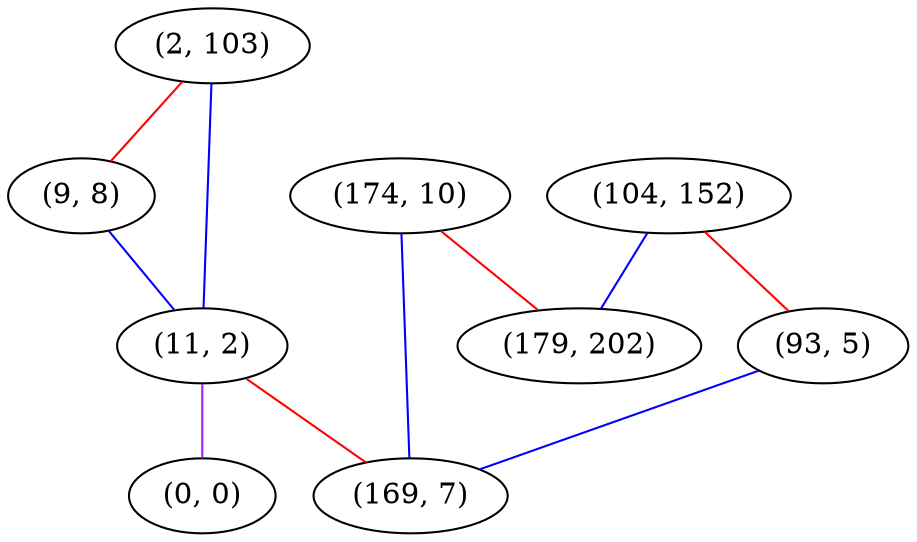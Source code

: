 graph "" {
"(2, 103)";
"(104, 152)";
"(9, 8)";
"(11, 2)";
"(174, 10)";
"(0, 0)";
"(179, 202)";
"(93, 5)";
"(169, 7)";
"(2, 103)" -- "(9, 8)"  [color=red, key=0, weight=1];
"(2, 103)" -- "(11, 2)"  [color=blue, key=0, weight=3];
"(104, 152)" -- "(179, 202)"  [color=blue, key=0, weight=3];
"(104, 152)" -- "(93, 5)"  [color=red, key=0, weight=1];
"(9, 8)" -- "(11, 2)"  [color=blue, key=0, weight=3];
"(11, 2)" -- "(0, 0)"  [color=purple, key=0, weight=4];
"(11, 2)" -- "(169, 7)"  [color=red, key=0, weight=1];
"(174, 10)" -- "(179, 202)"  [color=red, key=0, weight=1];
"(174, 10)" -- "(169, 7)"  [color=blue, key=0, weight=3];
"(93, 5)" -- "(169, 7)"  [color=blue, key=0, weight=3];
}
